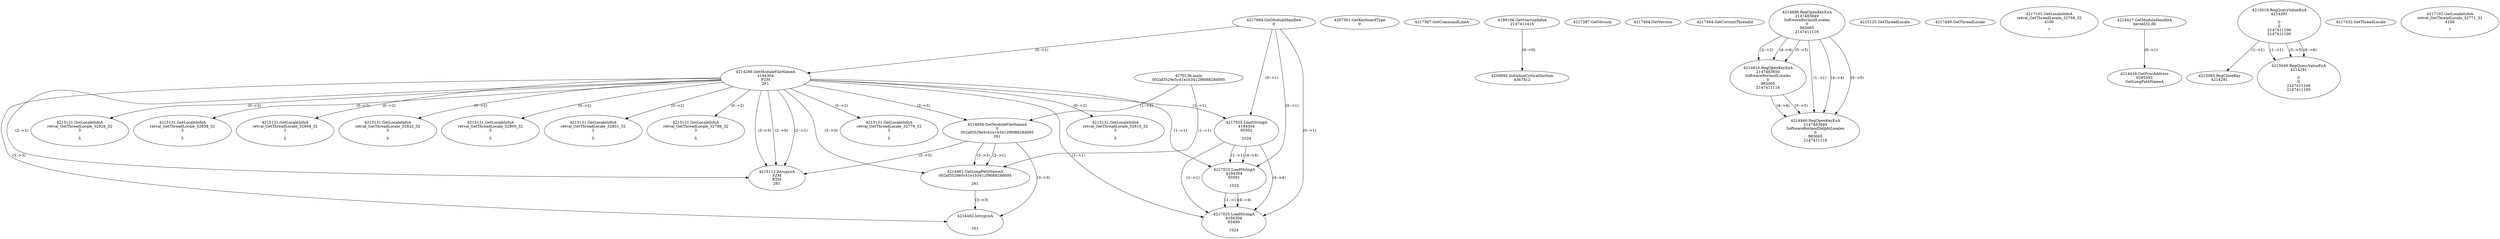 // Global SCDG with merge call
digraph {
	0 [label="4270136.main
002af3529e5c41e1b3412f908828d095"]
	1 [label="4217684.GetModuleHandleA
0"]
	2 [label="4207361.GetKeyboardType
0"]
	3 [label="4217367.GetCommandLineA
"]
	4 [label="4199106.GetStartupInfoA
2147412416"]
	5 [label="4217387.GetVersion
"]
	6 [label="4217404.GetVersion
"]
	7 [label="4217464.GetCurrentThreadId
"]
	8 [label="4214286.GetModuleFileNameA
4194304
PZM
261"]
	1 -> 8 [label="(0-->1)"]
	9 [label="4214856.GetModuleFileNameA
0
002af3529e5c41e1b3412f908828d095
261"]
	0 -> 9 [label="(1-->2)"]
	8 -> 9 [label="(3-->3)"]
	10 [label="4214886.RegOpenKeyExA
2147483649
Software\Borland\Locales
0
983065
2147411116"]
	11 [label="4214916.RegOpenKeyExA
2147483650
Software\Borland\Locales
0
983065
2147411116"]
	10 -> 11 [label="(2-->2)"]
	10 -> 11 [label="(4-->4)"]
	10 -> 11 [label="(5-->5)"]
	12 [label="4214946.RegOpenKeyExA
2147483649
Software\Borland\Delphi\Locales
0
983065
2147411116"]
	10 -> 12 [label="(1-->1)"]
	10 -> 12 [label="(4-->4)"]
	11 -> 12 [label="(4-->4)"]
	10 -> 12 [label="(5-->5)"]
	11 -> 12 [label="(5-->5)"]
	13 [label="4215112.lstrcpynA
PZM
PZM
261"]
	8 -> 13 [label="(2-->1)"]
	8 -> 13 [label="(2-->2)"]
	8 -> 13 [label="(3-->3)"]
	9 -> 13 [label="(3-->3)"]
	8 -> 13 [label="(2-->0)"]
	14 [label="4215125.GetThreadLocale
"]
	15 [label="4215131.GetLocaleInfoA
retval_GetThreadLocale_32779_32
3

5"]
	8 -> 15 [label="(0-->2)"]
	16 [label="4217025.LoadStringA
4194304
65502

1024"]
	1 -> 16 [label="(0-->1)"]
	8 -> 16 [label="(1-->1)"]
	17 [label="4200894.InitializeCriticalSection
4367812"]
	4 -> 17 [label="(0-->0)"]
	18 [label="4217449.GetThreadLocale
"]
	19 [label="4217102.GetLocaleInfoA
retval_GetThreadLocale_32768_32
4100

7"]
	20 [label="4215131.GetLocaleInfoA
retval_GetThreadLocale_32815_32
3

5"]
	8 -> 20 [label="(0-->2)"]
	21 [label="4217025.LoadStringA
4194304
65501

1024"]
	1 -> 21 [label="(0-->1)"]
	8 -> 21 [label="(1-->1)"]
	16 -> 21 [label="(1-->1)"]
	16 -> 21 [label="(4-->4)"]
	22 [label="4214417.GetModuleHandleA
kernel32.dll"]
	23 [label="4214434.GetProcAddress
6295592
GetLongPathNameA"]
	22 -> 23 [label="(0-->1)"]
	24 [label="4214461.GetLongPathNameA
002af3529e5c41e1b3412f908828d095

261"]
	0 -> 24 [label="(1-->1)"]
	9 -> 24 [label="(2-->1)"]
	8 -> 24 [label="(3-->3)"]
	9 -> 24 [label="(3-->3)"]
	25 [label="4214482.lstrcpynA


261"]
	8 -> 25 [label="(3-->3)"]
	9 -> 25 [label="(3-->3)"]
	24 -> 25 [label="(3-->3)"]
	26 [label="4215019.RegQueryValueExA
4214291

0
0
2147411106
2147411100"]
	27 [label="4215083.RegCloseKey
4214291"]
	26 -> 27 [label="(1-->1)"]
	28 [label="4215131.GetLocaleInfoA
retval_GetThreadLocale_32826_32
3

5"]
	8 -> 28 [label="(0-->2)"]
	29 [label="4217432.GetThreadLocale
"]
	30 [label="4217102.GetLocaleInfoA
retval_GetThreadLocale_32771_32
4100

7"]
	31 [label="4215049.RegQueryValueExA
4214291

0
0
2147411106
2147411100"]
	26 -> 31 [label="(1-->1)"]
	26 -> 31 [label="(5-->5)"]
	26 -> 31 [label="(6-->6)"]
	32 [label="4215131.GetLocaleInfoA
retval_GetThreadLocale_32838_32
3

5"]
	8 -> 32 [label="(0-->2)"]
	33 [label="4217025.LoadStringA
4194304
65499

1024"]
	1 -> 33 [label="(0-->1)"]
	8 -> 33 [label="(1-->1)"]
	16 -> 33 [label="(1-->1)"]
	21 -> 33 [label="(1-->1)"]
	16 -> 33 [label="(4-->4)"]
	21 -> 33 [label="(4-->4)"]
	34 [label="4215131.GetLocaleInfoA
retval_GetThreadLocale_32804_32
3

5"]
	8 -> 34 [label="(0-->2)"]
	35 [label="4215131.GetLocaleInfoA
retval_GetThreadLocale_32822_32
3

5"]
	8 -> 35 [label="(0-->2)"]
	36 [label="4215131.GetLocaleInfoA
retval_GetThreadLocale_32800_32
3

5"]
	8 -> 36 [label="(0-->2)"]
	37 [label="4215131.GetLocaleInfoA
retval_GetThreadLocale_32801_32
3

5"]
	8 -> 37 [label="(0-->2)"]
	38 [label="4215131.GetLocaleInfoA
retval_GetThreadLocale_32786_32
3

5"]
	8 -> 38 [label="(0-->2)"]
}
